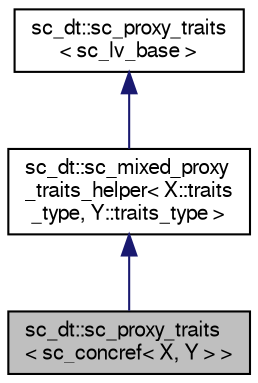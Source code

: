 digraph "sc_dt::sc_proxy_traits&lt; sc_concref&lt; X, Y &gt; &gt;"
{
  edge [fontname="FreeSans",fontsize="10",labelfontname="FreeSans",labelfontsize="10"];
  node [fontname="FreeSans",fontsize="10",shape=record];
  Node3 [label="sc_dt::sc_proxy_traits\l\< sc_concref\< X, Y \> \>",height=0.2,width=0.4,color="black", fillcolor="grey75", style="filled", fontcolor="black"];
  Node4 -> Node3 [dir="back",color="midnightblue",fontsize="10",style="solid",fontname="FreeSans"];
  Node4 [label="sc_dt::sc_mixed_proxy\l_traits_helper\< X::traits\l_type, Y::traits_type \>",height=0.2,width=0.4,color="black", fillcolor="white", style="filled",URL="$a01480.html"];
  Node5 -> Node4 [dir="back",color="midnightblue",fontsize="10",style="solid",fontname="FreeSans"];
  Node5 [label="sc_dt::sc_proxy_traits\l\< sc_lv_base \>",height=0.2,width=0.4,color="black", fillcolor="white", style="filled",URL="$a01456.html"];
}
